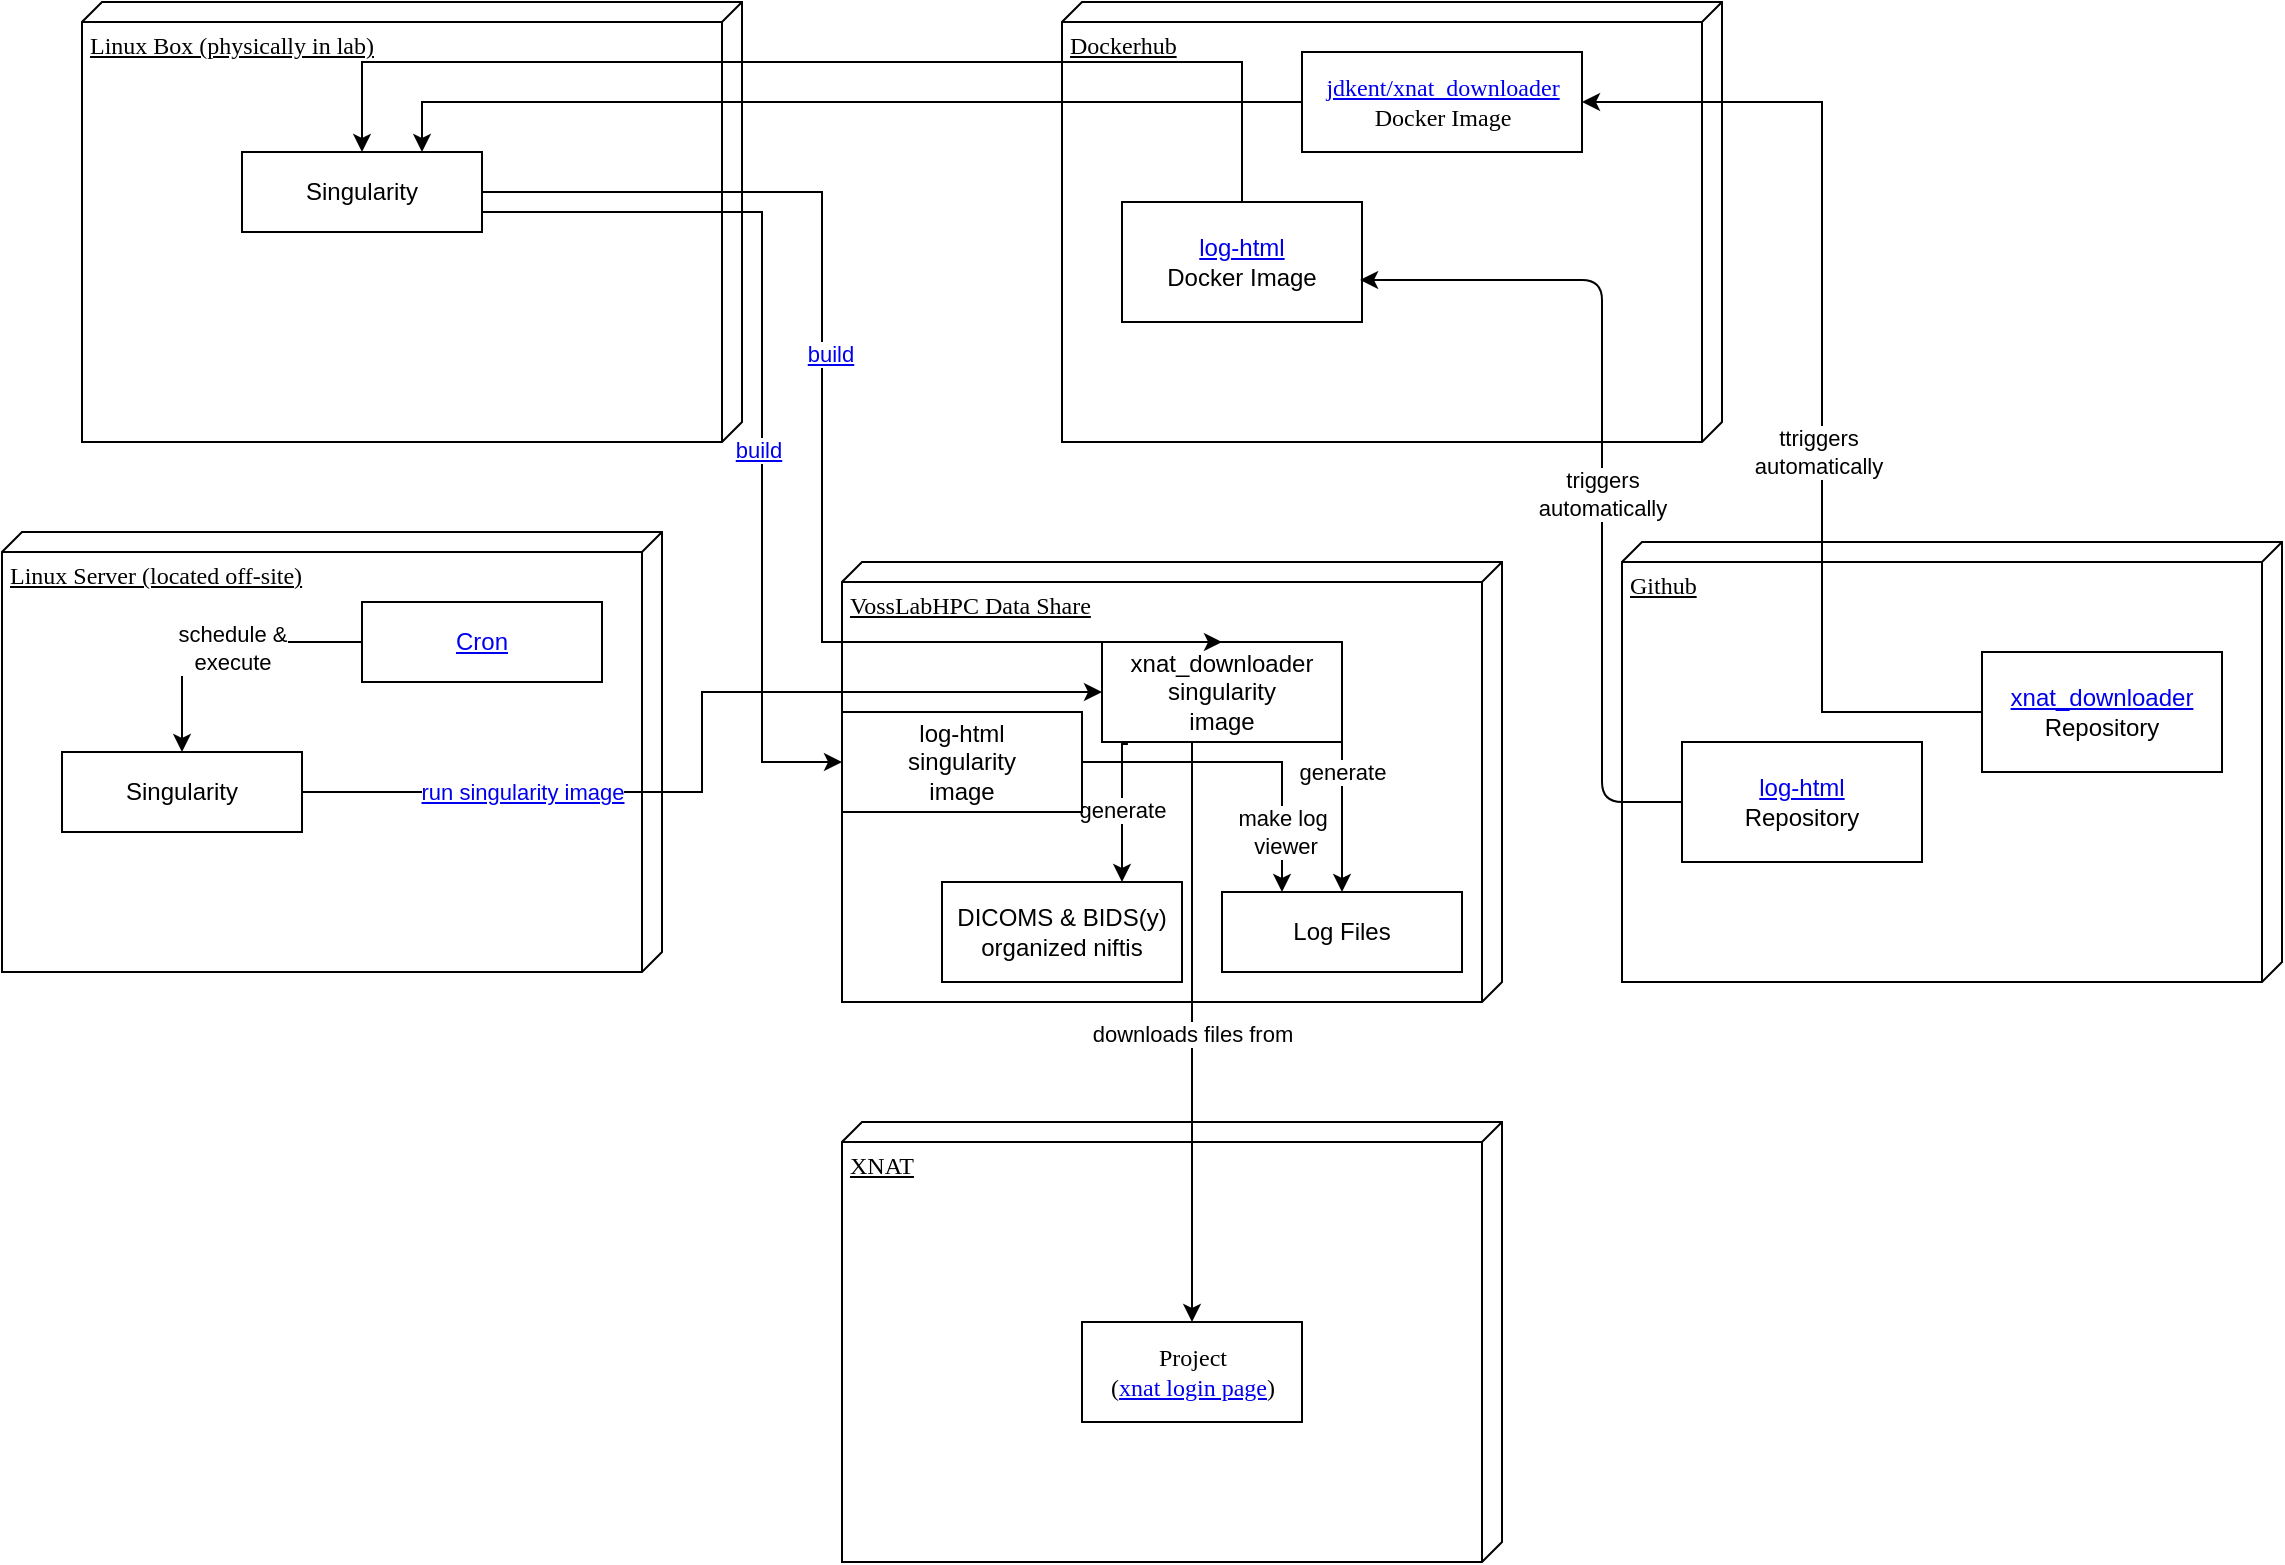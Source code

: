 <mxfile version="13.3.6" type="device"><diagram name="Page-1" id="5f0bae14-7c28-e335-631c-24af17079c00"><mxGraphModel dx="1350" dy="720" grid="1" gridSize="10" guides="1" tooltips="1" connect="1" arrows="1" fold="1" page="1" pageScale="1" pageWidth="1100" pageHeight="850" background="#ffffff" math="0" shadow="0"><root><mxCell id="0"/><mxCell id="1" parent="0"/><mxCell id="39150e848f15840c-1" value="XNAT" style="verticalAlign=top;align=left;spacingTop=8;spacingLeft=2;spacingRight=12;shape=cube;size=10;direction=south;fontStyle=4;html=1;rounded=0;shadow=0;comic=0;labelBackgroundColor=none;strokeWidth=1;fontFamily=Verdana;fontSize=12" parent="1" vertex="1"><mxGeometry x="430" y="590" width="330" height="220" as="geometry"/></mxCell><mxCell id="39150e848f15840c-2" value="Dockerhub" style="verticalAlign=top;align=left;spacingTop=8;spacingLeft=2;spacingRight=12;shape=cube;size=10;direction=south;fontStyle=4;html=1;rounded=0;shadow=0;comic=0;labelBackgroundColor=none;strokeWidth=1;fontFamily=Verdana;fontSize=12" parent="1" vertex="1"><mxGeometry x="540" y="30" width="330" height="220" as="geometry"/></mxCell><mxCell id="0njIo0UAJK240NDSLJoF-2" value="Github" style="verticalAlign=top;align=left;spacingTop=8;spacingLeft=2;spacingRight=12;shape=cube;size=10;direction=south;fontStyle=4;html=1;rounded=0;shadow=0;comic=0;labelBackgroundColor=none;strokeWidth=1;fontFamily=Verdana;fontSize=12" vertex="1" parent="1"><mxGeometry x="820" y="300" width="330" height="220" as="geometry"/></mxCell><mxCell id="0njIo0UAJK240NDSLJoF-3" value="Linux Box (physically in lab)" style="verticalAlign=top;align=left;spacingTop=8;spacingLeft=2;spacingRight=12;shape=cube;size=10;direction=south;fontStyle=4;html=1;rounded=0;shadow=0;comic=0;labelBackgroundColor=none;strokeWidth=1;fontFamily=Verdana;fontSize=12" vertex="1" parent="1"><mxGeometry x="50" y="30" width="330" height="220" as="geometry"/></mxCell><mxCell id="0njIo0UAJK240NDSLJoF-4" value="Linux Server (located off-site)" style="verticalAlign=top;align=left;spacingTop=8;spacingLeft=2;spacingRight=12;shape=cube;size=10;direction=south;fontStyle=4;html=1;rounded=0;shadow=0;comic=0;labelBackgroundColor=none;strokeWidth=1;fontFamily=Verdana;fontSize=12" vertex="1" parent="1"><mxGeometry x="10" y="295" width="330" height="220" as="geometry"/></mxCell><mxCell id="0njIo0UAJK240NDSLJoF-5" value="VossLabHPC Data Share" style="verticalAlign=top;align=left;spacingTop=8;spacingLeft=2;spacingRight=12;shape=cube;size=10;direction=south;fontStyle=4;html=1;rounded=0;shadow=0;comic=0;labelBackgroundColor=none;strokeWidth=1;fontFamily=Verdana;fontSize=12" vertex="1" parent="1"><mxGeometry x="430" y="310" width="330" height="220" as="geometry"/></mxCell><mxCell id="0njIo0UAJK240NDSLJoF-6" value="Project&lt;br&gt;(&lt;a href=&quot;https://rpacs.iibi.uiowa.edu/xnat/app/template/Login.vm&quot;&gt;xnat login page&lt;/a&gt;)" style="html=1;rounded=0;shadow=0;comic=0;labelBackgroundColor=none;strokeWidth=1;fontFamily=Verdana;fontSize=12;align=center;" vertex="1" parent="1"><mxGeometry x="550" y="690" width="110" height="50" as="geometry"/></mxCell><mxCell id="0njIo0UAJK240NDSLJoF-22" style="edgeStyle=orthogonalEdgeStyle;rounded=0;orthogonalLoop=1;jettySize=auto;html=1;entryX=0.75;entryY=0;entryDx=0;entryDy=0;" edge="1" parent="1" source="0njIo0UAJK240NDSLJoF-7" target="0njIo0UAJK240NDSLJoF-10"><mxGeometry relative="1" as="geometry"><Array as="points"><mxPoint x="220" y="80"/></Array></mxGeometry></mxCell><mxCell id="0njIo0UAJK240NDSLJoF-7" value="&lt;a href=&quot;https://hub.docker.com/r/jdkent/xnat_downloader&quot;&gt;jdkent/xnat_downloader&lt;/a&gt;&lt;br&gt;Docker Image" style="html=1;rounded=0;shadow=0;comic=0;labelBackgroundColor=none;strokeWidth=1;fontFamily=Verdana;fontSize=12;align=center;" vertex="1" parent="1"><mxGeometry x="660" y="55" width="140" height="50" as="geometry"/></mxCell><mxCell id="0njIo0UAJK240NDSLJoF-21" style="edgeStyle=orthogonalEdgeStyle;rounded=0;orthogonalLoop=1;jettySize=auto;html=1;entryX=1;entryY=0.5;entryDx=0;entryDy=0;" edge="1" parent="1" source="0njIo0UAJK240NDSLJoF-8" target="0njIo0UAJK240NDSLJoF-7"><mxGeometry relative="1" as="geometry"><Array as="points"><mxPoint x="920" y="385"/><mxPoint x="920" y="80"/></Array></mxGeometry></mxCell><mxCell id="0njIo0UAJK240NDSLJoF-62" value="ttriggers&lt;br&gt;automatically" style="edgeLabel;html=1;align=center;verticalAlign=middle;resizable=0;points=[];" vertex="1" connectable="0" parent="0njIo0UAJK240NDSLJoF-21"><mxGeometry x="-0.168" y="2" relative="1" as="geometry"><mxPoint as="offset"/></mxGeometry></mxCell><mxCell id="0njIo0UAJK240NDSLJoF-8" value="&lt;a href=&quot;https://github.com/NeuroimagingUIowa/xnat_downloader&quot;&gt;xnat_downloader&lt;/a&gt;&lt;br&gt;Repository" style="rounded=0;whiteSpace=wrap;html=1;" vertex="1" parent="1"><mxGeometry x="1000" y="355" width="120" height="60" as="geometry"/></mxCell><mxCell id="0njIo0UAJK240NDSLJoF-41" style="edgeStyle=elbowEdgeStyle;rounded=0;orthogonalLoop=1;jettySize=auto;html=1;entryX=0.75;entryY=0;entryDx=0;entryDy=0;endArrow=classic;endFill=1;exitX=0.108;exitY=1.02;exitDx=0;exitDy=0;exitPerimeter=0;" edge="1" parent="1" source="0njIo0UAJK240NDSLJoF-9" target="0njIo0UAJK240NDSLJoF-19"><mxGeometry relative="1" as="geometry"><Array as="points"><mxPoint x="570" y="440"/><mxPoint x="550" y="450"/></Array></mxGeometry></mxCell><mxCell id="0njIo0UAJK240NDSLJoF-53" value="generate" style="edgeLabel;html=1;align=center;verticalAlign=middle;resizable=0;points=[];" vertex="1" connectable="0" parent="0njIo0UAJK240NDSLJoF-41"><mxGeometry x="-0.001" relative="1" as="geometry"><mxPoint as="offset"/></mxGeometry></mxCell><mxCell id="0njIo0UAJK240NDSLJoF-42" style="edgeStyle=elbowEdgeStyle;rounded=0;orthogonalLoop=1;jettySize=auto;html=1;entryX=0.5;entryY=0;entryDx=0;entryDy=0;endArrow=classic;endFill=1;" edge="1" parent="1" source="0njIo0UAJK240NDSLJoF-9" target="0njIo0UAJK240NDSLJoF-30"><mxGeometry relative="1" as="geometry"><Array as="points"><mxPoint x="680" y="440"/><mxPoint x="660" y="460"/></Array></mxGeometry></mxCell><mxCell id="0njIo0UAJK240NDSLJoF-54" value="generate" style="edgeLabel;html=1;align=center;verticalAlign=middle;resizable=0;points=[];" vertex="1" connectable="0" parent="0njIo0UAJK240NDSLJoF-42"><mxGeometry x="0.067" y="-10" relative="1" as="geometry"><mxPoint x="10" y="-25" as="offset"/></mxGeometry></mxCell><mxCell id="0njIo0UAJK240NDSLJoF-51" style="edgeStyle=elbowEdgeStyle;rounded=0;orthogonalLoop=1;jettySize=auto;html=1;entryX=0.5;entryY=0;entryDx=0;entryDy=0;endArrow=classic;endFill=1;exitX=0.5;exitY=1;exitDx=0;exitDy=0;" edge="1" parent="1" source="0njIo0UAJK240NDSLJoF-9" target="0njIo0UAJK240NDSLJoF-6"><mxGeometry relative="1" as="geometry"><Array as="points"><mxPoint x="605" y="540"/></Array></mxGeometry></mxCell><mxCell id="0njIo0UAJK240NDSLJoF-52" value="downloads files from" style="edgeLabel;html=1;align=center;verticalAlign=middle;resizable=0;points=[];" vertex="1" connectable="0" parent="0njIo0UAJK240NDSLJoF-51"><mxGeometry x="0.056" relative="1" as="geometry"><mxPoint as="offset"/></mxGeometry></mxCell><mxCell id="0njIo0UAJK240NDSLJoF-9" value="xnat_downloader&lt;br&gt;singularity&lt;br&gt;image" style="rounded=0;whiteSpace=wrap;html=1;" vertex="1" parent="1"><mxGeometry x="560" y="350" width="120" height="50" as="geometry"/></mxCell><mxCell id="0njIo0UAJK240NDSLJoF-49" style="edgeStyle=elbowEdgeStyle;rounded=0;orthogonalLoop=1;jettySize=auto;html=1;exitX=1;exitY=0.5;exitDx=0;exitDy=0;entryX=0.5;entryY=0;entryDx=0;entryDy=0;endArrow=classic;endFill=1;" edge="1" parent="1" source="0njIo0UAJK240NDSLJoF-10" target="0njIo0UAJK240NDSLJoF-9"><mxGeometry relative="1" as="geometry"><Array as="points"><mxPoint x="420" y="220"/><mxPoint x="460" y="260"/><mxPoint x="390" y="250"/><mxPoint x="220" y="250"/><mxPoint x="620" y="240"/><mxPoint x="630" y="270"/></Array></mxGeometry></mxCell><mxCell id="0njIo0UAJK240NDSLJoF-57" value="&lt;a href=&quot;https://sylabs.io/guides/3.5/user-guide/build_a_container.html#downloading-an-existing-container-from-docker-hub&quot;&gt;build&lt;/a&gt;" style="edgeLabel;html=1;align=center;verticalAlign=middle;resizable=0;points=[];" vertex="1" connectable="0" parent="0njIo0UAJK240NDSLJoF-49"><mxGeometry x="-0.429" y="-81" relative="1" as="geometry"><mxPoint x="85" y="81" as="offset"/></mxGeometry></mxCell><mxCell id="0njIo0UAJK240NDSLJoF-50" style="edgeStyle=elbowEdgeStyle;rounded=0;orthogonalLoop=1;jettySize=auto;html=1;entryX=0;entryY=0.5;entryDx=0;entryDy=0;endArrow=classic;endFill=1;exitX=1;exitY=0.75;exitDx=0;exitDy=0;" edge="1" parent="1" source="0njIo0UAJK240NDSLJoF-10" target="0njIo0UAJK240NDSLJoF-38"><mxGeometry relative="1" as="geometry"><Array as="points"><mxPoint x="390" y="270"/></Array></mxGeometry></mxCell><mxCell id="0njIo0UAJK240NDSLJoF-58" value="&lt;a href=&quot;https://sylabs.io/guides/3.5/user-guide/build_a_container.html#downloading-an-existing-container-from-docker-hub&quot;&gt;build&lt;/a&gt;" style="edgeLabel;html=1;align=center;verticalAlign=middle;resizable=0;points=[];" vertex="1" connectable="0" parent="0njIo0UAJK240NDSLJoF-50"><mxGeometry x="0.139" y="-2" relative="1" as="geometry"><mxPoint as="offset"/></mxGeometry></mxCell><mxCell id="0njIo0UAJK240NDSLJoF-10" value="Singularity" style="rounded=0;whiteSpace=wrap;html=1;" vertex="1" parent="1"><mxGeometry x="130" y="105" width="120" height="40" as="geometry"/></mxCell><mxCell id="0njIo0UAJK240NDSLJoF-40" style="edgeStyle=elbowEdgeStyle;rounded=0;orthogonalLoop=1;jettySize=auto;html=1;endArrow=classic;endFill=1;" edge="1" parent="1" source="0njIo0UAJK240NDSLJoF-11"><mxGeometry relative="1" as="geometry"><mxPoint x="560" y="375" as="targetPoint"/></mxGeometry></mxCell><mxCell id="0njIo0UAJK240NDSLJoF-60" value="&lt;a href=&quot;https://sylabs.io/guides/3.5/user-guide/cli/singularity_run.html&quot;&gt;run singularity image&lt;/a&gt;" style="edgeLabel;html=1;align=center;verticalAlign=middle;resizable=0;points=[];" vertex="1" connectable="0" parent="0njIo0UAJK240NDSLJoF-40"><mxGeometry x="-0.56" y="-1" relative="1" as="geometry"><mxPoint x="11" y="-1" as="offset"/></mxGeometry></mxCell><mxCell id="0njIo0UAJK240NDSLJoF-11" value="Singularity" style="rounded=0;whiteSpace=wrap;html=1;" vertex="1" parent="1"><mxGeometry x="40" y="405" width="120" height="40" as="geometry"/></mxCell><mxCell id="0njIo0UAJK240NDSLJoF-19" value="DICOMS &amp;amp; BIDS(y)&lt;br&gt;organized niftis" style="rounded=0;whiteSpace=wrap;html=1;" vertex="1" parent="1"><mxGeometry x="480" y="470" width="120" height="50" as="geometry"/></mxCell><mxCell id="0njIo0UAJK240NDSLJoF-30" value="Log Files" style="rounded=0;whiteSpace=wrap;html=1;" vertex="1" parent="1"><mxGeometry x="620" y="475" width="120" height="40" as="geometry"/></mxCell><mxCell id="0njIo0UAJK240NDSLJoF-44" style="edgeStyle=elbowEdgeStyle;rounded=0;orthogonalLoop=1;jettySize=auto;html=1;entryX=0.5;entryY=0;entryDx=0;entryDy=0;endArrow=classic;endFill=1;" edge="1" parent="1" source="0njIo0UAJK240NDSLJoF-31" target="0njIo0UAJK240NDSLJoF-11"><mxGeometry relative="1" as="geometry"><Array as="points"><mxPoint x="100" y="350"/></Array></mxGeometry></mxCell><mxCell id="0njIo0UAJK240NDSLJoF-59" value="schedule &amp;amp;&lt;br&gt;execute" style="edgeLabel;html=1;align=center;verticalAlign=middle;resizable=0;points=[];" vertex="1" connectable="0" parent="0njIo0UAJK240NDSLJoF-44"><mxGeometry x="-0.103" y="3" relative="1" as="geometry"><mxPoint as="offset"/></mxGeometry></mxCell><mxCell id="0njIo0UAJK240NDSLJoF-31" value="&lt;a href=&quot;https://slides.com/jameskent/cron&quot;&gt;Cron&lt;/a&gt;" style="rounded=0;whiteSpace=wrap;html=1;" vertex="1" parent="1"><mxGeometry x="190" y="330" width="120" height="40" as="geometry"/></mxCell><mxCell id="0njIo0UAJK240NDSLJoF-32" value="&lt;a href=&quot;https://github.com/HBClab/log-html&quot;&gt;log-html&lt;/a&gt;&lt;br&gt;Repository" style="rounded=0;whiteSpace=wrap;html=1;" vertex="1" parent="1"><mxGeometry x="850" y="400" width="120" height="60" as="geometry"/></mxCell><mxCell id="0njIo0UAJK240NDSLJoF-36" style="edgeStyle=elbowEdgeStyle;rounded=0;orthogonalLoop=1;jettySize=auto;html=1;endArrow=classic;endFill=1;entryX=0.5;entryY=0;entryDx=0;entryDy=0;" edge="1" parent="1" source="0njIo0UAJK240NDSLJoF-33" target="0njIo0UAJK240NDSLJoF-10"><mxGeometry relative="1" as="geometry"><mxPoint x="190" y="100" as="targetPoint"/><Array as="points"><mxPoint x="390" y="60"/></Array></mxGeometry></mxCell><mxCell id="0njIo0UAJK240NDSLJoF-33" value="&lt;a href=&quot;https://github.com/HBClab/log-html&quot;&gt;log-html&lt;/a&gt;&lt;br&gt;Docker Image" style="rounded=0;whiteSpace=wrap;html=1;" vertex="1" parent="1"><mxGeometry x="570" y="130" width="120" height="60" as="geometry"/></mxCell><mxCell id="0njIo0UAJK240NDSLJoF-35" value="" style="endArrow=classic;html=1;exitX=0;exitY=0.5;exitDx=0;exitDy=0;entryX=0.992;entryY=0.65;entryDx=0;entryDy=0;edgeStyle=elbowEdgeStyle;entryPerimeter=0;" edge="1" parent="1" source="0njIo0UAJK240NDSLJoF-32" target="0njIo0UAJK240NDSLJoF-33"><mxGeometry width="50" height="50" relative="1" as="geometry"><mxPoint x="520" y="420" as="sourcePoint"/><mxPoint x="570" y="370" as="targetPoint"/><Array as="points"><mxPoint x="810" y="300"/><mxPoint x="780" y="290"/></Array></mxGeometry></mxCell><mxCell id="0njIo0UAJK240NDSLJoF-61" value="triggers&lt;br&gt;automatically" style="edgeLabel;html=1;align=center;verticalAlign=middle;resizable=0;points=[];" vertex="1" connectable="0" parent="0njIo0UAJK240NDSLJoF-35"><mxGeometry x="-0.081" relative="1" as="geometry"><mxPoint as="offset"/></mxGeometry></mxCell><mxCell id="0njIo0UAJK240NDSLJoF-55" style="edgeStyle=elbowEdgeStyle;rounded=0;orthogonalLoop=1;jettySize=auto;html=1;entryX=0.25;entryY=0;entryDx=0;entryDy=0;endArrow=classic;endFill=1;" edge="1" parent="1" source="0njIo0UAJK240NDSLJoF-38" target="0njIo0UAJK240NDSLJoF-30"><mxGeometry relative="1" as="geometry"><Array as="points"><mxPoint x="650" y="440"/></Array></mxGeometry></mxCell><mxCell id="0njIo0UAJK240NDSLJoF-56" value="make log&lt;br&gt;&amp;nbsp;viewer" style="edgeLabel;html=1;align=center;verticalAlign=middle;resizable=0;points=[];" vertex="1" connectable="0" parent="0njIo0UAJK240NDSLJoF-55"><mxGeometry x="0.6" y="4" relative="1" as="geometry"><mxPoint x="-4" y="3" as="offset"/></mxGeometry></mxCell><mxCell id="0njIo0UAJK240NDSLJoF-38" value="log-html&lt;br&gt;singularity&lt;br&gt;image" style="rounded=0;whiteSpace=wrap;html=1;" vertex="1" parent="1"><mxGeometry x="430" y="385" width="120" height="50" as="geometry"/></mxCell></root></mxGraphModel></diagram></mxfile>